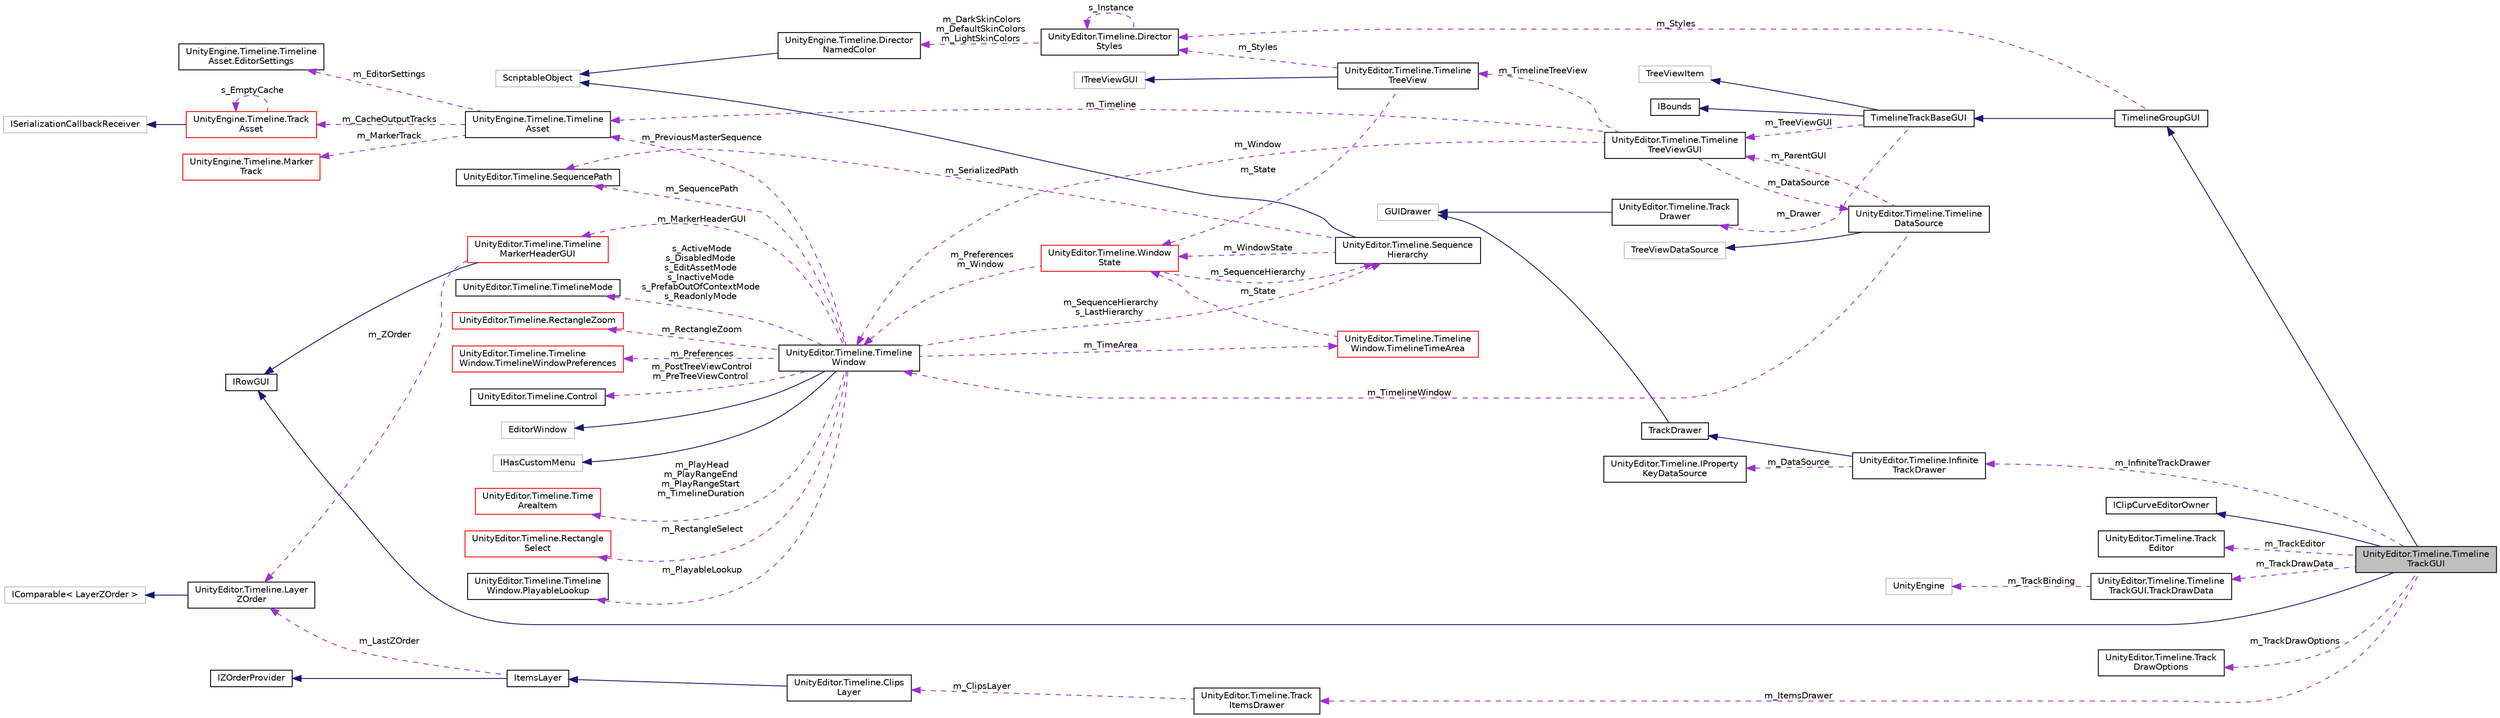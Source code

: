digraph "UnityEditor.Timeline.TimelineTrackGUI"
{
 // LATEX_PDF_SIZE
  edge [fontname="Helvetica",fontsize="10",labelfontname="Helvetica",labelfontsize="10"];
  node [fontname="Helvetica",fontsize="10",shape=record];
  rankdir="LR";
  Node1 [label="UnityEditor.Timeline.Timeline\lTrackGUI",height=0.2,width=0.4,color="black", fillcolor="grey75", style="filled", fontcolor="black",tooltip=" "];
  Node2 -> Node1 [dir="back",color="midnightblue",fontsize="10",style="solid",fontname="Helvetica"];
  Node2 [label="TimelineGroupGUI",height=0.2,width=0.4,color="black", fillcolor="white", style="filled",URL="$class_unity_editor_1_1_timeline_1_1_timeline_group_g_u_i.html",tooltip=" "];
  Node3 -> Node2 [dir="back",color="midnightblue",fontsize="10",style="solid",fontname="Helvetica"];
  Node3 [label="TimelineTrackBaseGUI",height=0.2,width=0.4,color="black", fillcolor="white", style="filled",URL="$class_unity_editor_1_1_timeline_1_1_timeline_track_base_g_u_i.html",tooltip=" "];
  Node4 -> Node3 [dir="back",color="midnightblue",fontsize="10",style="solid",fontname="Helvetica"];
  Node4 [label="TreeViewItem",height=0.2,width=0.4,color="grey75", fillcolor="white", style="filled",tooltip=" "];
  Node5 -> Node3 [dir="back",color="midnightblue",fontsize="10",style="solid",fontname="Helvetica"];
  Node5 [label="IBounds",height=0.2,width=0.4,color="black", fillcolor="white", style="filled",URL="$interface_unity_editor_1_1_timeline_1_1_i_bounds.html",tooltip=" "];
  Node6 -> Node3 [dir="back",color="darkorchid3",fontsize="10",style="dashed",label=" m_Drawer" ,fontname="Helvetica"];
  Node6 [label="UnityEditor.Timeline.Track\lDrawer",height=0.2,width=0.4,color="black", fillcolor="white", style="filled",URL="$class_unity_editor_1_1_timeline_1_1_track_drawer.html",tooltip=" "];
  Node7 -> Node6 [dir="back",color="midnightblue",fontsize="10",style="solid",fontname="Helvetica"];
  Node7 [label="GUIDrawer",height=0.2,width=0.4,color="grey75", fillcolor="white", style="filled",tooltip=" "];
  Node8 -> Node3 [dir="back",color="darkorchid3",fontsize="10",style="dashed",label=" m_TreeViewGUI" ,fontname="Helvetica"];
  Node8 [label="UnityEditor.Timeline.Timeline\lTreeViewGUI",height=0.2,width=0.4,color="black", fillcolor="white", style="filled",URL="$class_unity_editor_1_1_timeline_1_1_timeline_tree_view_g_u_i.html",tooltip=" "];
  Node9 -> Node8 [dir="back",color="darkorchid3",fontsize="10",style="dashed",label=" m_Timeline" ,fontname="Helvetica"];
  Node9 [label="UnityEngine.Timeline.Timeline\lAsset",height=0.2,width=0.4,color="black", fillcolor="white", style="filled",URL="$class_unity_engine_1_1_timeline_1_1_timeline_asset.html",tooltip="A PlayableAsset that represents a timeline."];
  Node10 -> Node9 [dir="back",color="darkorchid3",fontsize="10",style="dashed",label=" m_EditorSettings" ,fontname="Helvetica"];
  Node10 [label="UnityEngine.Timeline.Timeline\lAsset.EditorSettings",height=0.2,width=0.4,color="black", fillcolor="white", style="filled",URL="$class_unity_engine_1_1_timeline_1_1_timeline_asset_1_1_editor_settings.html",tooltip="Properties of the timeline that are used by the editor"];
  Node11 -> Node9 [dir="back",color="darkorchid3",fontsize="10",style="dashed",label=" m_CacheOutputTracks" ,fontname="Helvetica"];
  Node11 [label="UnityEngine.Timeline.Track\lAsset",height=0.2,width=0.4,color="red", fillcolor="white", style="filled",URL="$class_unity_engine_1_1_timeline_1_1_track_asset.html",tooltip="A PlayableAsset representing a track inside a timeline."];
  Node12 -> Node11 [dir="back",color="midnightblue",fontsize="10",style="solid",fontname="Helvetica"];
  Node12 [label="ISerializationCallbackReceiver",height=0.2,width=0.4,color="grey75", fillcolor="white", style="filled",tooltip=" "];
  Node11 -> Node11 [dir="back",color="darkorchid3",fontsize="10",style="dashed",label=" s_EmptyCache" ,fontname="Helvetica"];
  Node19 -> Node9 [dir="back",color="darkorchid3",fontsize="10",style="dashed",label=" m_MarkerTrack" ,fontname="Helvetica"];
  Node19 [label="UnityEngine.Timeline.Marker\lTrack",height=0.2,width=0.4,color="red", fillcolor="white", style="filled",URL="$class_unity_engine_1_1_timeline_1_1_marker_track.html",tooltip="Use this track to add Markers bound to a GameObject."];
  Node21 -> Node8 [dir="back",color="darkorchid3",fontsize="10",style="dashed",label=" m_TimelineTreeView" ,fontname="Helvetica"];
  Node21 [label="UnityEditor.Timeline.Timeline\lTreeView",height=0.2,width=0.4,color="black", fillcolor="white", style="filled",URL="$class_unity_editor_1_1_timeline_1_1_timeline_tree_view.html",tooltip=" "];
  Node22 -> Node21 [dir="back",color="midnightblue",fontsize="10",style="solid",fontname="Helvetica"];
  Node22 [label="ITreeViewGUI",height=0.2,width=0.4,color="grey75", fillcolor="white", style="filled",tooltip=" "];
  Node23 -> Node21 [dir="back",color="darkorchid3",fontsize="10",style="dashed",label=" m_Styles" ,fontname="Helvetica"];
  Node23 [label="UnityEditor.Timeline.Director\lStyles",height=0.2,width=0.4,color="black", fillcolor="white", style="filled",URL="$class_unity_editor_1_1_timeline_1_1_director_styles.html",tooltip=" "];
  Node23 -> Node23 [dir="back",color="darkorchid3",fontsize="10",style="dashed",label=" s_Instance" ,fontname="Helvetica"];
  Node24 -> Node23 [dir="back",color="darkorchid3",fontsize="10",style="dashed",label=" m_DarkSkinColors\nm_DefaultSkinColors\nm_LightSkinColors" ,fontname="Helvetica"];
  Node24 [label="UnityEngine.Timeline.Director\lNamedColor",height=0.2,width=0.4,color="black", fillcolor="white", style="filled",URL="$class_unity_engine_1_1_timeline_1_1_director_named_color.html",tooltip=" "];
  Node25 -> Node24 [dir="back",color="midnightblue",fontsize="10",style="solid",fontname="Helvetica"];
  Node25 [label="ScriptableObject",height=0.2,width=0.4,color="grey75", fillcolor="white", style="filled",tooltip=" "];
  Node26 -> Node21 [dir="back",color="darkorchid3",fontsize="10",style="dashed",label=" m_State" ,fontname="Helvetica"];
  Node26 [label="UnityEditor.Timeline.Window\lState",height=0.2,width=0.4,color="red", fillcolor="white", style="filled",URL="$class_unity_editor_1_1_timeline_1_1_window_state.html",tooltip=" "];
  Node33 -> Node26 [dir="back",color="darkorchid3",fontsize="10",style="dashed",label=" m_SequenceHierarchy" ,fontname="Helvetica"];
  Node33 [label="UnityEditor.Timeline.Sequence\lHierarchy",height=0.2,width=0.4,color="black", fillcolor="white", style="filled",URL="$class_unity_editor_1_1_timeline_1_1_sequence_hierarchy.html",tooltip=" "];
  Node25 -> Node33 [dir="back",color="midnightblue",fontsize="10",style="solid",fontname="Helvetica"];
  Node34 -> Node33 [dir="back",color="darkorchid3",fontsize="10",style="dashed",label=" m_SerializedPath" ,fontname="Helvetica"];
  Node34 [label="UnityEditor.Timeline.SequencePath",height=0.2,width=0.4,color="black", fillcolor="white", style="filled",URL="$class_unity_editor_1_1_timeline_1_1_sequence_path.html",tooltip=" "];
  Node26 -> Node33 [dir="back",color="darkorchid3",fontsize="10",style="dashed",label=" m_WindowState" ,fontname="Helvetica"];
  Node35 -> Node26 [dir="back",color="darkorchid3",fontsize="10",style="dashed",label=" m_Preferences\nm_Window" ,fontname="Helvetica"];
  Node35 [label="UnityEditor.Timeline.Timeline\lWindow",height=0.2,width=0.4,color="black", fillcolor="white", style="filled",URL="$class_unity_editor_1_1_timeline_1_1_timeline_window.html",tooltip=" "];
  Node36 -> Node35 [dir="back",color="midnightblue",fontsize="10",style="solid",fontname="Helvetica"];
  Node36 [label="EditorWindow",height=0.2,width=0.4,color="grey75", fillcolor="white", style="filled",tooltip=" "];
  Node37 -> Node35 [dir="back",color="midnightblue",fontsize="10",style="solid",fontname="Helvetica"];
  Node37 [label="IHasCustomMenu",height=0.2,width=0.4,color="grey75", fillcolor="white", style="filled",tooltip=" "];
  Node38 -> Node35 [dir="back",color="darkorchid3",fontsize="10",style="dashed",label=" m_MarkerHeaderGUI" ,fontname="Helvetica"];
  Node38 [label="UnityEditor.Timeline.Timeline\lMarkerHeaderGUI",height=0.2,width=0.4,color="red", fillcolor="white", style="filled",URL="$class_unity_editor_1_1_timeline_1_1_timeline_marker_header_g_u_i.html",tooltip=" "];
  Node39 -> Node38 [dir="back",color="midnightblue",fontsize="10",style="solid",fontname="Helvetica"];
  Node39 [label="IRowGUI",height=0.2,width=0.4,color="black", fillcolor="white", style="filled",URL="$interface_unity_editor_1_1_timeline_1_1_i_row_g_u_i.html",tooltip=" "];
  Node44 -> Node38 [dir="back",color="darkorchid3",fontsize="10",style="dashed",label=" m_ZOrder" ,fontname="Helvetica"];
  Node44 [label="UnityEditor.Timeline.Layer\lZOrder",height=0.2,width=0.4,color="black", fillcolor="white", style="filled",URL="$struct_unity_editor_1_1_timeline_1_1_layer_z_order.html",tooltip=" "];
  Node45 -> Node44 [dir="back",color="midnightblue",fontsize="10",style="solid",fontname="Helvetica"];
  Node45 [label="IComparable\< LayerZOrder \>",height=0.2,width=0.4,color="grey75", fillcolor="white", style="filled",tooltip=" "];
  Node46 -> Node35 [dir="back",color="darkorchid3",fontsize="10",style="dashed",label=" m_PlayHead\nm_PlayRangeEnd\nm_PlayRangeStart\nm_TimelineDuration" ,fontname="Helvetica"];
  Node46 [label="UnityEditor.Timeline.Time\lAreaItem",height=0.2,width=0.4,color="red", fillcolor="white", style="filled",URL="$class_unity_editor_1_1_timeline_1_1_time_area_item.html",tooltip=" "];
  Node9 -> Node35 [dir="back",color="darkorchid3",fontsize="10",style="dashed",label=" m_PreviousMasterSequence" ,fontname="Helvetica"];
  Node49 -> Node35 [dir="back",color="darkorchid3",fontsize="10",style="dashed",label=" m_RectangleSelect" ,fontname="Helvetica"];
  Node49 [label="UnityEditor.Timeline.Rectangle\lSelect",height=0.2,width=0.4,color="red", fillcolor="white", style="filled",URL="$class_unity_editor_1_1_timeline_1_1_rectangle_select.html",tooltip=" "];
  Node34 -> Node35 [dir="back",color="darkorchid3",fontsize="10",style="dashed",label=" m_SequencePath" ,fontname="Helvetica"];
  Node33 -> Node35 [dir="back",color="darkorchid3",fontsize="10",style="dashed",label=" m_SequenceHierarchy\ns_LastHierarchy" ,fontname="Helvetica"];
  Node53 -> Node35 [dir="back",color="darkorchid3",fontsize="10",style="dashed",label=" s_ActiveMode\ns_DisabledMode\ns_EditAssetMode\ns_InactiveMode\ns_PrefabOutOfContextMode\ns_ReadonlyMode" ,fontname="Helvetica"];
  Node53 [label="UnityEditor.Timeline.TimelineMode",height=0.2,width=0.4,color="black", fillcolor="white", style="filled",URL="$class_unity_editor_1_1_timeline_1_1_timeline_mode.html",tooltip=" "];
  Node54 -> Node35 [dir="back",color="darkorchid3",fontsize="10",style="dashed",label=" m_RectangleZoom" ,fontname="Helvetica"];
  Node54 [label="UnityEditor.Timeline.RectangleZoom",height=0.2,width=0.4,color="red", fillcolor="white", style="filled",URL="$class_unity_editor_1_1_timeline_1_1_rectangle_zoom.html",tooltip=" "];
  Node55 -> Node35 [dir="back",color="darkorchid3",fontsize="10",style="dashed",label=" m_PostTreeViewControl\nm_PreTreeViewControl" ,fontname="Helvetica"];
  Node55 [label="UnityEditor.Timeline.Control",height=0.2,width=0.4,color="black", fillcolor="white", style="filled",URL="$class_unity_editor_1_1_timeline_1_1_control.html",tooltip=" "];
  Node56 -> Node35 [dir="back",color="darkorchid3",fontsize="10",style="dashed",label=" m_TimeArea" ,fontname="Helvetica"];
  Node56 [label="UnityEditor.Timeline.Timeline\lWindow.TimelineTimeArea",height=0.2,width=0.4,color="red", fillcolor="white", style="filled",URL="$class_unity_editor_1_1_timeline_1_1_timeline_window_1_1_timeline_time_area.html",tooltip=" "];
  Node26 -> Node56 [dir="back",color="darkorchid3",fontsize="10",style="dashed",label=" m_State" ,fontname="Helvetica"];
  Node58 -> Node35 [dir="back",color="darkorchid3",fontsize="10",style="dashed",label=" m_PlayableLookup" ,fontname="Helvetica"];
  Node58 [label="UnityEditor.Timeline.Timeline\lWindow.PlayableLookup",height=0.2,width=0.4,color="black", fillcolor="white", style="filled",URL="$class_unity_editor_1_1_timeline_1_1_timeline_window_1_1_playable_lookup.html",tooltip=" "];
  Node59 -> Node35 [dir="back",color="darkorchid3",fontsize="10",style="dashed",label=" m_Preferences" ,fontname="Helvetica"];
  Node59 [label="UnityEditor.Timeline.Timeline\lWindow.TimelineWindowPreferences",height=0.2,width=0.4,color="red", fillcolor="white", style="filled",URL="$class_unity_editor_1_1_timeline_1_1_timeline_window_1_1_timeline_window_preferences.html",tooltip=" "];
  Node35 -> Node8 [dir="back",color="darkorchid3",fontsize="10",style="dashed",label=" m_Window" ,fontname="Helvetica"];
  Node75 -> Node8 [dir="back",color="darkorchid3",fontsize="10",style="dashed",label=" m_DataSource" ,fontname="Helvetica"];
  Node75 [label="UnityEditor.Timeline.Timeline\lDataSource",height=0.2,width=0.4,color="black", fillcolor="white", style="filled",URL="$class_unity_editor_1_1_timeline_1_1_timeline_data_source.html",tooltip=" "];
  Node76 -> Node75 [dir="back",color="midnightblue",fontsize="10",style="solid",fontname="Helvetica"];
  Node76 [label="TreeViewDataSource",height=0.2,width=0.4,color="grey75", fillcolor="white", style="filled",tooltip=" "];
  Node8 -> Node75 [dir="back",color="darkorchid3",fontsize="10",style="dashed",label=" m_ParentGUI" ,fontname="Helvetica"];
  Node35 -> Node75 [dir="back",color="darkorchid3",fontsize="10",style="dashed",label=" m_TimelineWindow" ,fontname="Helvetica"];
  Node23 -> Node2 [dir="back",color="darkorchid3",fontsize="10",style="dashed",label=" m_Styles" ,fontname="Helvetica"];
  Node77 -> Node1 [dir="back",color="midnightblue",fontsize="10",style="solid",fontname="Helvetica"];
  Node77 [label="IClipCurveEditorOwner",height=0.2,width=0.4,color="black", fillcolor="white", style="filled",URL="$interface_unity_editor_1_1_timeline_1_1_i_clip_curve_editor_owner.html",tooltip=" "];
  Node39 -> Node1 [dir="back",color="midnightblue",fontsize="10",style="solid",fontname="Helvetica"];
  Node78 -> Node1 [dir="back",color="darkorchid3",fontsize="10",style="dashed",label=" m_TrackEditor" ,fontname="Helvetica"];
  Node78 [label="UnityEditor.Timeline.Track\lEditor",height=0.2,width=0.4,color="black", fillcolor="white", style="filled",URL="$class_unity_editor_1_1_timeline_1_1_track_editor.html",tooltip="Use this class to customize track types in the TimelineEditor."];
  Node79 -> Node1 [dir="back",color="darkorchid3",fontsize="10",style="dashed",label=" m_InfiniteTrackDrawer" ,fontname="Helvetica"];
  Node79 [label="UnityEditor.Timeline.Infinite\lTrackDrawer",height=0.2,width=0.4,color="black", fillcolor="white", style="filled",URL="$class_unity_editor_1_1_timeline_1_1_infinite_track_drawer.html",tooltip=" "];
  Node80 -> Node79 [dir="back",color="midnightblue",fontsize="10",style="solid",fontname="Helvetica"];
  Node80 [label="TrackDrawer",height=0.2,width=0.4,color="black", fillcolor="white", style="filled",URL="$class_unity_editor_1_1_timeline_1_1_track_drawer.html",tooltip=" "];
  Node7 -> Node80 [dir="back",color="midnightblue",fontsize="10",style="solid",fontname="Helvetica"];
  Node81 -> Node79 [dir="back",color="darkorchid3",fontsize="10",style="dashed",label=" m_DataSource" ,fontname="Helvetica"];
  Node81 [label="UnityEditor.Timeline.IProperty\lKeyDataSource",height=0.2,width=0.4,color="black", fillcolor="white", style="filled",URL="$interface_unity_editor_1_1_timeline_1_1_i_property_key_data_source.html",tooltip=" "];
  Node82 -> Node1 [dir="back",color="darkorchid3",fontsize="10",style="dashed",label=" m_TrackDrawData" ,fontname="Helvetica"];
  Node82 [label="UnityEditor.Timeline.Timeline\lTrackGUI.TrackDrawData",height=0.2,width=0.4,color="black", fillcolor="white", style="filled",URL="$struct_unity_editor_1_1_timeline_1_1_timeline_track_g_u_i_1_1_track_draw_data.html",tooltip=" "];
  Node17 -> Node82 [dir="back",color="darkorchid3",fontsize="10",style="dashed",label=" m_TrackBinding" ,fontname="Helvetica"];
  Node17 [label="UnityEngine",height=0.2,width=0.4,color="grey75", fillcolor="white", style="filled",tooltip=" "];
  Node83 -> Node1 [dir="back",color="darkorchid3",fontsize="10",style="dashed",label=" m_TrackDrawOptions" ,fontname="Helvetica"];
  Node83 [label="UnityEditor.Timeline.Track\lDrawOptions",height=0.2,width=0.4,color="black", fillcolor="white", style="filled",URL="$struct_unity_editor_1_1_timeline_1_1_track_draw_options.html",tooltip="The user-defined options for drawing a track.\""];
  Node84 -> Node1 [dir="back",color="darkorchid3",fontsize="10",style="dashed",label=" m_ItemsDrawer" ,fontname="Helvetica"];
  Node84 [label="UnityEditor.Timeline.Track\lItemsDrawer",height=0.2,width=0.4,color="black", fillcolor="white", style="filled",URL="$struct_unity_editor_1_1_timeline_1_1_track_items_drawer.html",tooltip=" "];
  Node85 -> Node84 [dir="back",color="darkorchid3",fontsize="10",style="dashed",label=" m_ClipsLayer" ,fontname="Helvetica"];
  Node85 [label="UnityEditor.Timeline.Clips\lLayer",height=0.2,width=0.4,color="black", fillcolor="white", style="filled",URL="$class_unity_editor_1_1_timeline_1_1_clips_layer.html",tooltip=" "];
  Node42 -> Node85 [dir="back",color="midnightblue",fontsize="10",style="solid",fontname="Helvetica"];
  Node42 [label="ItemsLayer",height=0.2,width=0.4,color="black", fillcolor="white", style="filled",URL="$class_unity_editor_1_1_timeline_1_1_items_layer.html",tooltip=" "];
  Node43 -> Node42 [dir="back",color="midnightblue",fontsize="10",style="solid",fontname="Helvetica"];
  Node43 [label="IZOrderProvider",height=0.2,width=0.4,color="black", fillcolor="white", style="filled",URL="$interface_unity_editor_1_1_timeline_1_1_i_z_order_provider.html",tooltip=" "];
  Node44 -> Node42 [dir="back",color="darkorchid3",fontsize="10",style="dashed",label=" m_LastZOrder" ,fontname="Helvetica"];
}
